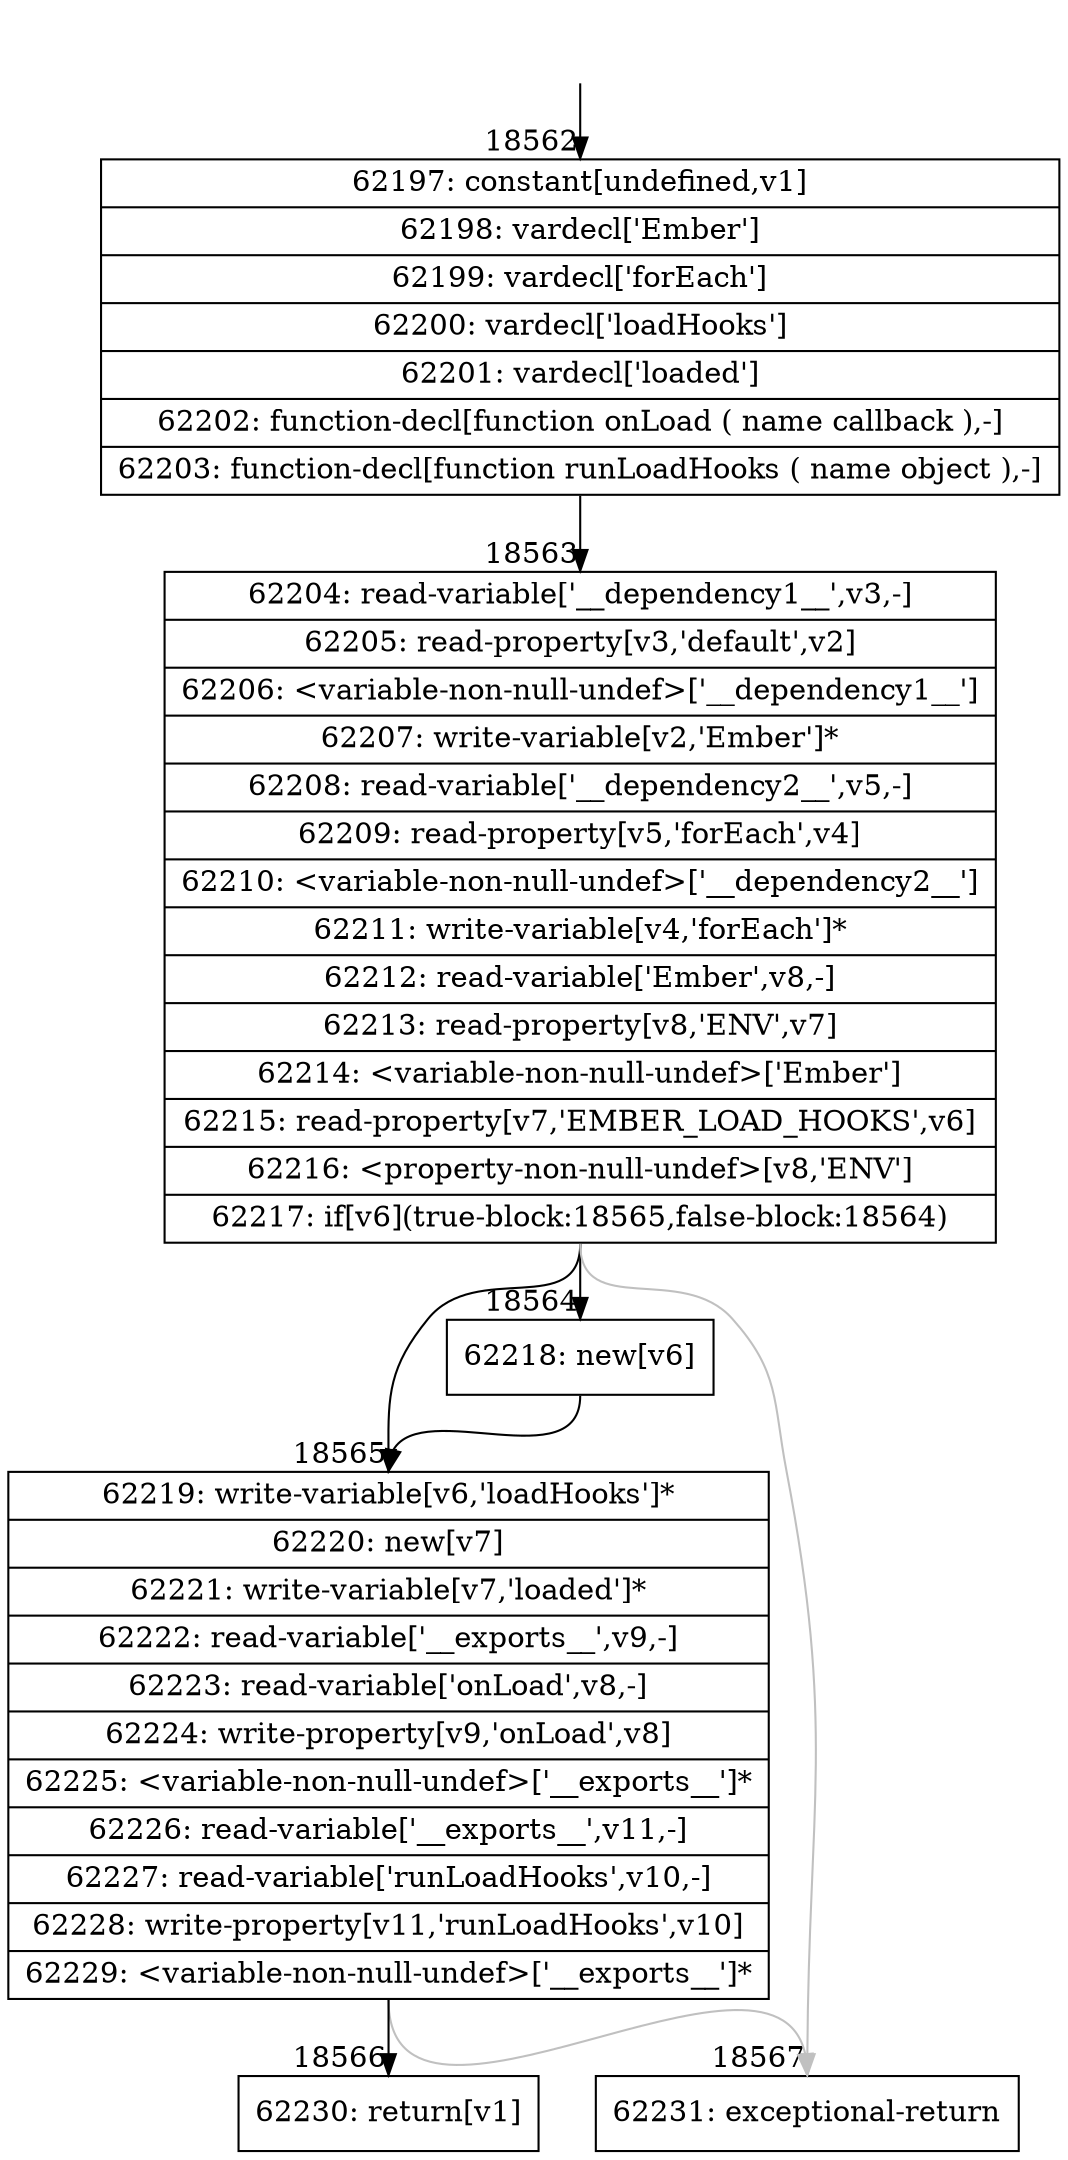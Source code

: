 digraph {
rankdir="TD"
BB_entry1595[shape=none,label=""];
BB_entry1595 -> BB18562 [tailport=s, headport=n, headlabel="    18562"]
BB18562 [shape=record label="{62197: constant[undefined,v1]|62198: vardecl['Ember']|62199: vardecl['forEach']|62200: vardecl['loadHooks']|62201: vardecl['loaded']|62202: function-decl[function onLoad ( name callback ),-]|62203: function-decl[function runLoadHooks ( name object ),-]}" ] 
BB18562 -> BB18563 [tailport=s, headport=n, headlabel="      18563"]
BB18563 [shape=record label="{62204: read-variable['__dependency1__',v3,-]|62205: read-property[v3,'default',v2]|62206: \<variable-non-null-undef\>['__dependency1__']|62207: write-variable[v2,'Ember']*|62208: read-variable['__dependency2__',v5,-]|62209: read-property[v5,'forEach',v4]|62210: \<variable-non-null-undef\>['__dependency2__']|62211: write-variable[v4,'forEach']*|62212: read-variable['Ember',v8,-]|62213: read-property[v8,'ENV',v7]|62214: \<variable-non-null-undef\>['Ember']|62215: read-property[v7,'EMBER_LOAD_HOOKS',v6]|62216: \<property-non-null-undef\>[v8,'ENV']|62217: if[v6](true-block:18565,false-block:18564)}" ] 
BB18563 -> BB18565 [tailport=s, headport=n, headlabel="      18565"]
BB18563 -> BB18564 [tailport=s, headport=n, headlabel="      18564"]
BB18563 -> BB18567 [tailport=s, headport=n, color=gray, headlabel="      18567"]
BB18564 [shape=record label="{62218: new[v6]}" ] 
BB18564 -> BB18565 [tailport=s, headport=n]
BB18565 [shape=record label="{62219: write-variable[v6,'loadHooks']*|62220: new[v7]|62221: write-variable[v7,'loaded']*|62222: read-variable['__exports__',v9,-]|62223: read-variable['onLoad',v8,-]|62224: write-property[v9,'onLoad',v8]|62225: \<variable-non-null-undef\>['__exports__']*|62226: read-variable['__exports__',v11,-]|62227: read-variable['runLoadHooks',v10,-]|62228: write-property[v11,'runLoadHooks',v10]|62229: \<variable-non-null-undef\>['__exports__']*}" ] 
BB18565 -> BB18566 [tailport=s, headport=n, headlabel="      18566"]
BB18565 -> BB18567 [tailport=s, headport=n, color=gray]
BB18566 [shape=record label="{62230: return[v1]}" ] 
BB18567 [shape=record label="{62231: exceptional-return}" ] 
//#$~ 34787
}

